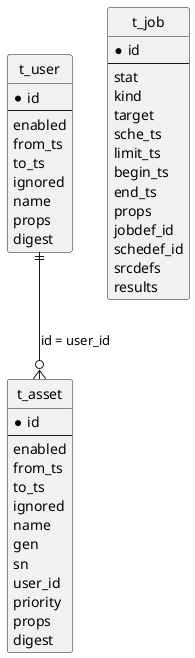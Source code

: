 @startuml
hide circle

entity "t_user" as t_user {
    * id
    --
      enabled
      from_ts
      to_ts
      ignored
      name
      props
      digest
}

entity "t_asset" as t_asset {
    * id
    --
      enabled
      from_ts
      to_ts
      ignored
      name
      gen
      sn
      user_id
      priority
      props
      digest
}

t_user ||--o{ t_asset : "id = user_id"

entity "t_job" as t_job {
    * id
    --
      stat
      kind
      target
      sche_ts
      limit_ts
      begin_ts
      end_ts
      props
      jobdef_id
      schedef_id
      srcdefs
      results
}

@enduml

